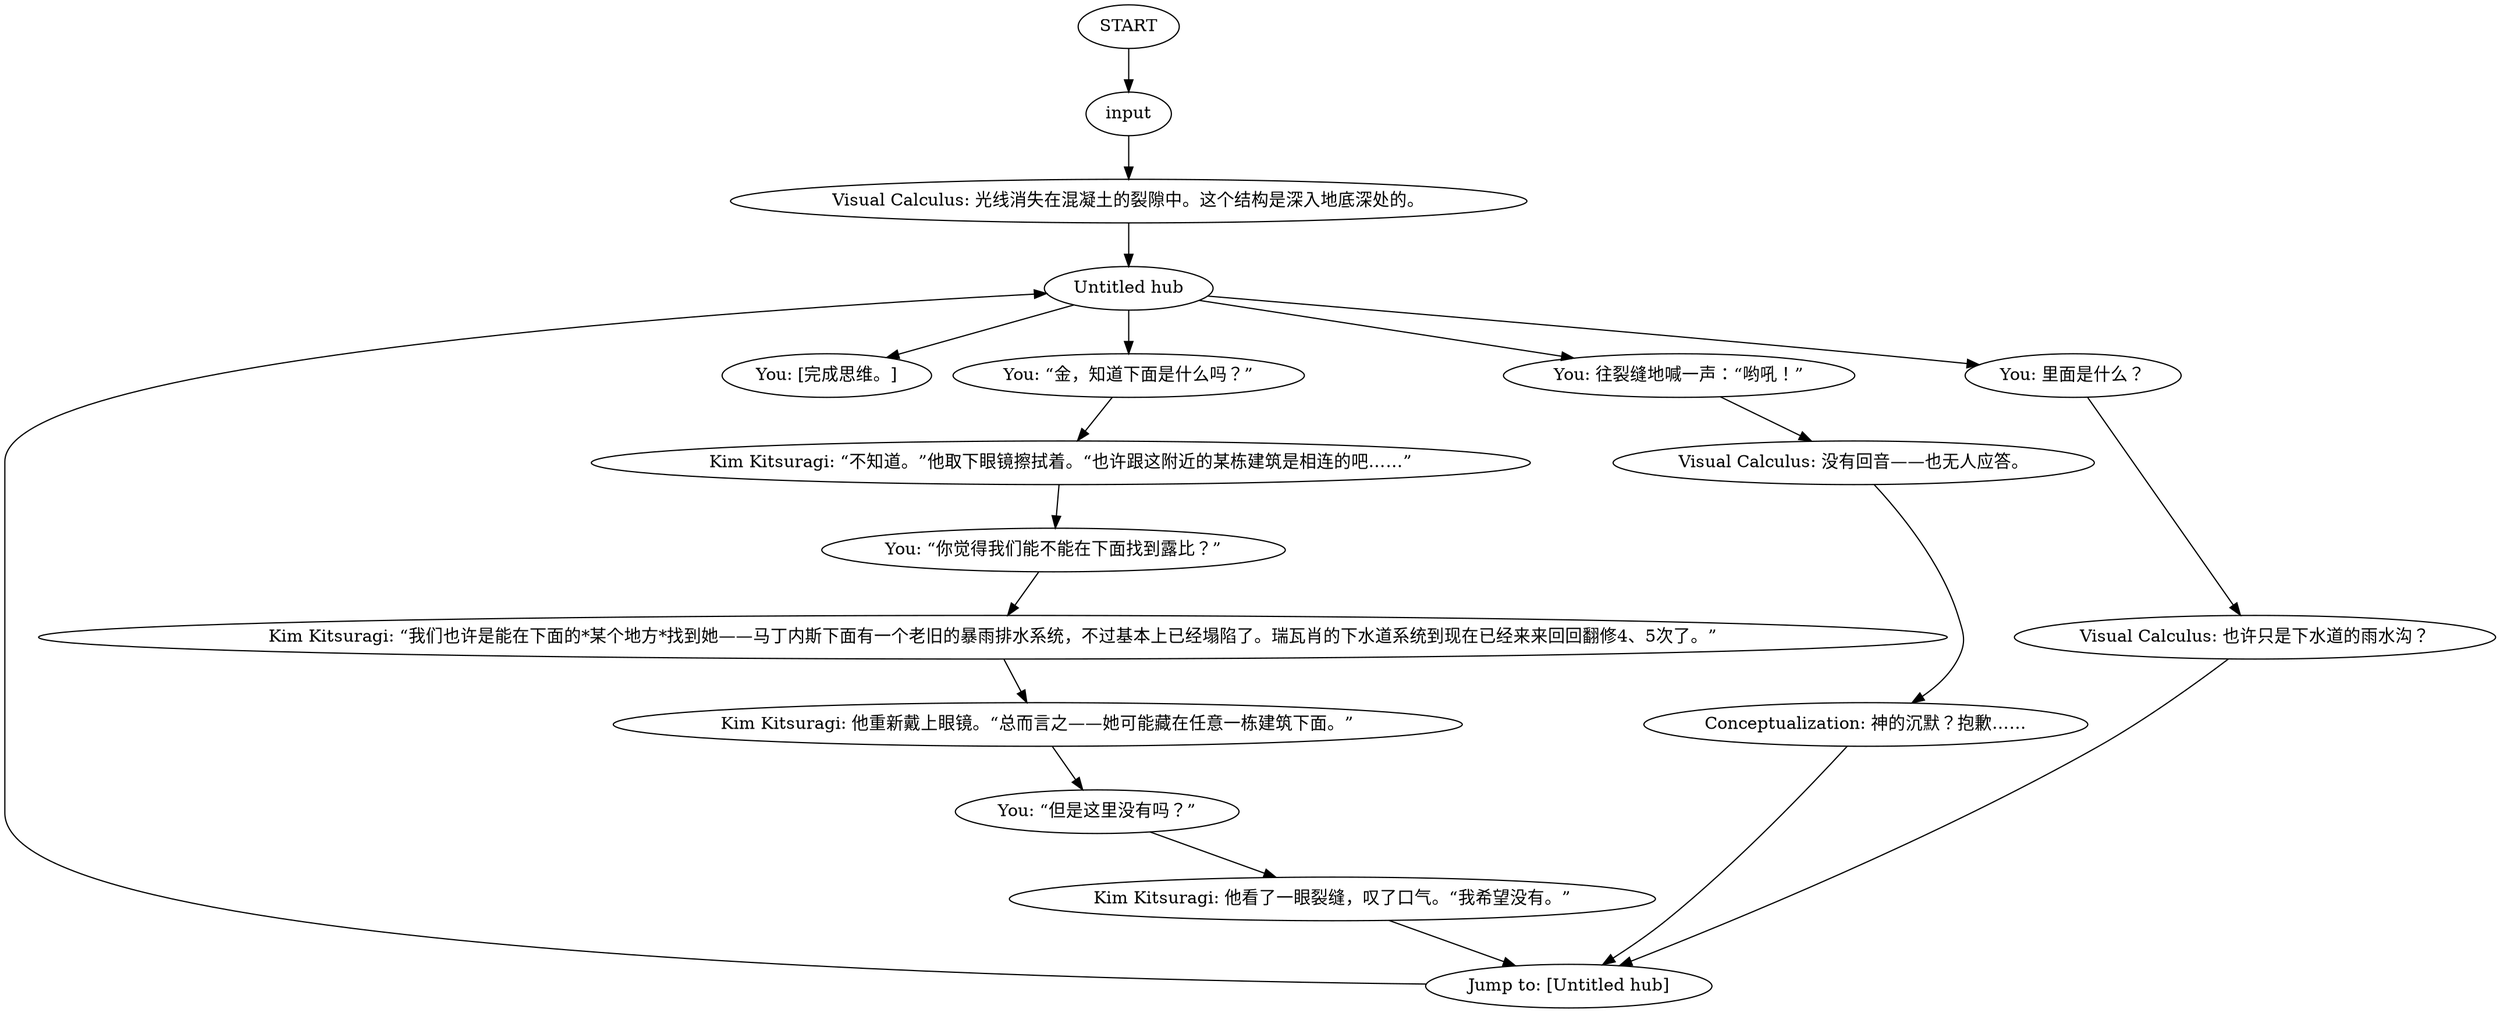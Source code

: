 # COAST ORB / bunkerthought
# Maybe a way underground? Maybe she’s down there?
# ==================================================
digraph G {
	  0 [label="START"];
	  1 [label="input"];
	  2 [label="Kim Kitsuragi: “我们也许是能在下面的*某个地方*找到她——马丁内斯下面有一个老旧的暴雨排水系统，不过基本上已经塌陷了。瑞瓦肖的下水道系统到现在已经来来回回翻修4、5次了。”"];
	  3 [label="You: [完成思维。]"];
	  4 [label="You: “你觉得我们能不能在下面找到露比？”"];
	  5 [label="Kim Kitsuragi: 他重新戴上眼镜。“总而言之——她可能藏在任意一栋建筑下面。”"];
	  6 [label="You: “金，知道下面是什么吗？”"];
	  7 [label="Visual Calculus: 光线消失在混凝土的裂隙中。这个结构是深入地底深处的。"];
	  9 [label="Jump to: [Untitled hub]"];
	  10 [label="You: 往裂缝地喊一声：“哟吼！”"];
	  11 [label="Kim Kitsuragi: 他看了一眼裂缝，叹了口气。“我希望没有。”"];
	  12 [label="Kim Kitsuragi: “不知道。”他取下眼镜擦拭着。“也许跟这附近的某栋建筑是相连的吧……”"];
	  13 [label="Untitled hub"];
	  14 [label="You: “但是这里没有吗？”"];
	  15 [label="You: 里面是什么？"];
	  16 [label="Visual Calculus: 也许只是下水道的雨水沟？"];
	  17 [label="Visual Calculus: 没有回音——也无人应答。"];
	  18 [label="Conceptualization: 神的沉默？抱歉……"];
	  0 -> 1
	  1 -> 7
	  2 -> 5
	  4 -> 2
	  5 -> 14
	  6 -> 12
	  7 -> 13
	  9 -> 13
	  10 -> 17
	  11 -> 9
	  12 -> 4
	  13 -> 10
	  13 -> 3
	  13 -> 6
	  13 -> 15
	  14 -> 11
	  15 -> 16
	  16 -> 9
	  17 -> 18
	  18 -> 9
}


